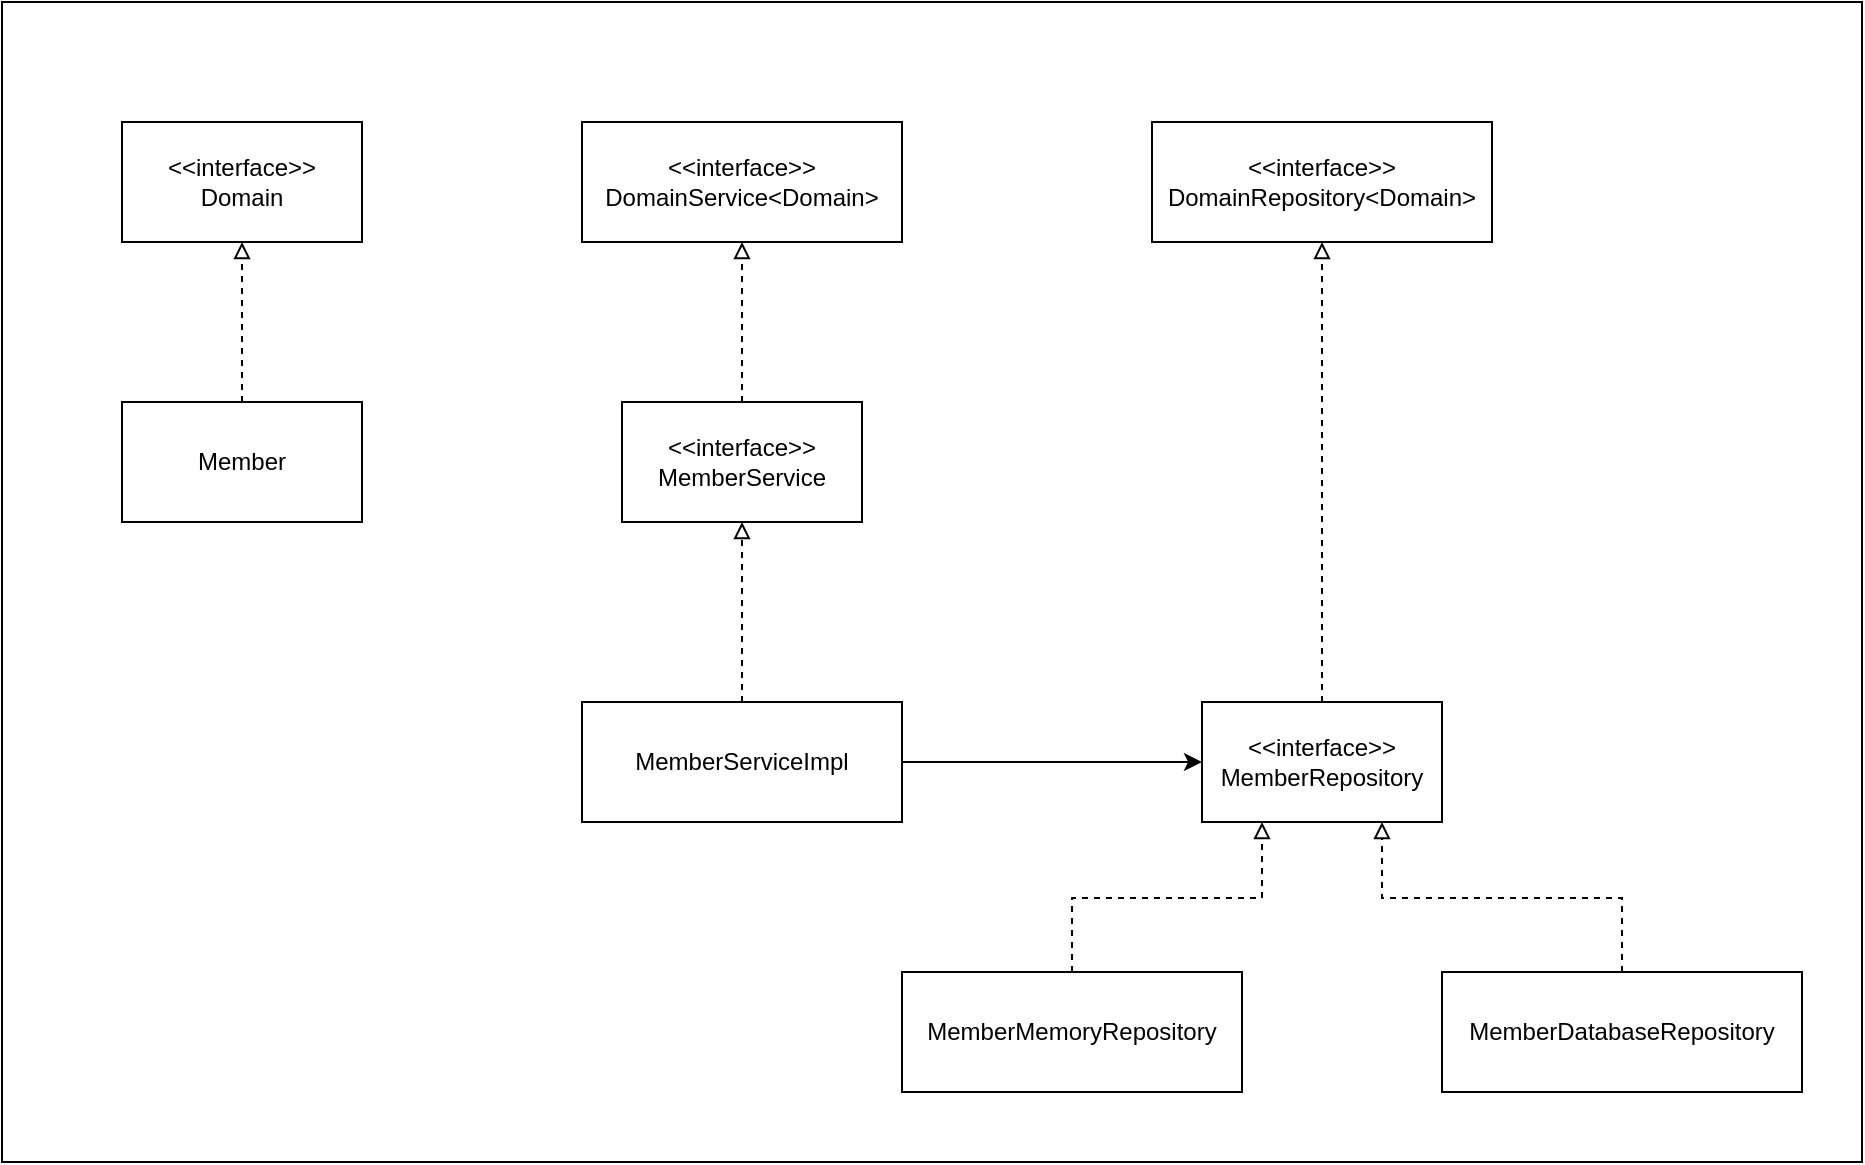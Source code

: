 <mxfile version="24.2.5" type="device" pages="2">
  <diagram name="페이지-1" id="3to6MCp-gLeeaBygG9lS">
    <mxGraphModel dx="1925" dy="820" grid="1" gridSize="10" guides="1" tooltips="1" connect="1" arrows="1" fold="1" page="1" pageScale="1" pageWidth="827" pageHeight="1169" math="0" shadow="0">
      <root>
        <mxCell id="0" />
        <mxCell id="1" parent="0" />
        <mxCell id="ymiMNob6jcrmnbXdgV_g-23" value="" style="rounded=0;whiteSpace=wrap;html=1;" parent="1" vertex="1">
          <mxGeometry x="-240" y="70" width="930" height="580" as="geometry" />
        </mxCell>
        <mxCell id="ymiMNob6jcrmnbXdgV_g-11" value="" style="edgeStyle=orthogonalEdgeStyle;rounded=0;orthogonalLoop=1;jettySize=auto;html=1;dashed=1;endArrow=block;endFill=0;" parent="1" source="ymiMNob6jcrmnbXdgV_g-1" target="ymiMNob6jcrmnbXdgV_g-6" edge="1">
          <mxGeometry relative="1" as="geometry" />
        </mxCell>
        <mxCell id="ymiMNob6jcrmnbXdgV_g-1" value="&lt;div&gt;&amp;lt;&amp;lt;interface&amp;gt;&amp;gt;&lt;/div&gt;MemberService" style="rounded=0;whiteSpace=wrap;html=1;" parent="1" vertex="1">
          <mxGeometry x="70" y="270" width="120" height="60" as="geometry" />
        </mxCell>
        <mxCell id="ymiMNob6jcrmnbXdgV_g-10" value="" style="edgeStyle=orthogonalEdgeStyle;rounded=0;orthogonalLoop=1;jettySize=auto;html=1;dashed=1;endArrow=block;endFill=0;" parent="1" source="ymiMNob6jcrmnbXdgV_g-2" target="ymiMNob6jcrmnbXdgV_g-1" edge="1">
          <mxGeometry relative="1" as="geometry" />
        </mxCell>
        <mxCell id="ymiMNob6jcrmnbXdgV_g-12" value="" style="edgeStyle=orthogonalEdgeStyle;rounded=0;orthogonalLoop=1;jettySize=auto;html=1;exitX=1;exitY=0.5;exitDx=0;exitDy=0;" parent="1" source="ymiMNob6jcrmnbXdgV_g-2" target="ymiMNob6jcrmnbXdgV_g-3" edge="1">
          <mxGeometry relative="1" as="geometry">
            <Array as="points">
              <mxPoint x="420" y="450" />
              <mxPoint x="420" y="450" />
            </Array>
          </mxGeometry>
        </mxCell>
        <mxCell id="ymiMNob6jcrmnbXdgV_g-2" value="&lt;div&gt;&lt;span style=&quot;background-color: initial;&quot;&gt;MemberServiceImpl&lt;/span&gt;&lt;br&gt;&lt;/div&gt;" style="rounded=0;whiteSpace=wrap;html=1;" parent="1" vertex="1">
          <mxGeometry x="50" y="420" width="160" height="60" as="geometry" />
        </mxCell>
        <mxCell id="ymiMNob6jcrmnbXdgV_g-13" value="" style="edgeStyle=orthogonalEdgeStyle;rounded=0;orthogonalLoop=1;jettySize=auto;html=1;dashed=1;endArrow=block;endFill=0;" parent="1" source="ymiMNob6jcrmnbXdgV_g-3" target="ymiMNob6jcrmnbXdgV_g-7" edge="1">
          <mxGeometry relative="1" as="geometry" />
        </mxCell>
        <mxCell id="ymiMNob6jcrmnbXdgV_g-3" value="&lt;div&gt;&amp;lt;&amp;lt;interface&amp;gt;&amp;gt;&lt;/div&gt;MemberRepository" style="rounded=0;whiteSpace=wrap;html=1;" parent="1" vertex="1">
          <mxGeometry x="360" y="420" width="120" height="60" as="geometry" />
        </mxCell>
        <mxCell id="ymiMNob6jcrmnbXdgV_g-18" value="" style="edgeStyle=orthogonalEdgeStyle;rounded=0;orthogonalLoop=1;jettySize=auto;html=1;dashed=1;endArrow=block;endFill=0;" parent="1" source="ymiMNob6jcrmnbXdgV_g-4" target="ymiMNob6jcrmnbXdgV_g-3" edge="1">
          <mxGeometry relative="1" as="geometry">
            <Array as="points">
              <mxPoint x="295" y="518" />
              <mxPoint x="390" y="518" />
            </Array>
          </mxGeometry>
        </mxCell>
        <mxCell id="ymiMNob6jcrmnbXdgV_g-4" value="MemberMemoryRepository" style="rounded=0;whiteSpace=wrap;html=1;" parent="1" vertex="1">
          <mxGeometry x="210" y="555" width="170" height="60" as="geometry" />
        </mxCell>
        <mxCell id="ymiMNob6jcrmnbXdgV_g-19" value="" style="edgeStyle=orthogonalEdgeStyle;rounded=0;orthogonalLoop=1;jettySize=auto;html=1;dashed=1;endArrow=block;endFill=0;" parent="1" source="ymiMNob6jcrmnbXdgV_g-5" target="ymiMNob6jcrmnbXdgV_g-3" edge="1">
          <mxGeometry relative="1" as="geometry">
            <Array as="points">
              <mxPoint x="570" y="518" />
              <mxPoint x="450" y="518" />
            </Array>
          </mxGeometry>
        </mxCell>
        <mxCell id="ymiMNob6jcrmnbXdgV_g-5" value="MemberDatabaseRepository" style="rounded=0;whiteSpace=wrap;html=1;" parent="1" vertex="1">
          <mxGeometry x="480" y="555" width="180" height="60" as="geometry" />
        </mxCell>
        <mxCell id="ymiMNob6jcrmnbXdgV_g-6" value="&lt;div&gt;&amp;lt;&amp;lt;interface&amp;gt;&amp;gt;&lt;br&gt;&lt;/div&gt;DomainService&amp;lt;Domain&amp;gt;" style="rounded=0;whiteSpace=wrap;html=1;" parent="1" vertex="1">
          <mxGeometry x="50" y="130" width="160" height="60" as="geometry" />
        </mxCell>
        <mxCell id="ymiMNob6jcrmnbXdgV_g-7" value="&lt;div&gt;&amp;lt;&amp;lt;interface&amp;gt;&amp;gt;&lt;/div&gt;DomainRepository&amp;lt;Domain&amp;gt;" style="rounded=0;whiteSpace=wrap;html=1;" parent="1" vertex="1">
          <mxGeometry x="335" y="130" width="170" height="60" as="geometry" />
        </mxCell>
        <mxCell id="ymiMNob6jcrmnbXdgV_g-26" value="&lt;div&gt;&amp;lt;&amp;lt;interface&amp;gt;&amp;gt;&lt;/div&gt;Domain" style="rounded=0;whiteSpace=wrap;html=1;" parent="1" vertex="1">
          <mxGeometry x="-180" y="130" width="120" height="60" as="geometry" />
        </mxCell>
        <mxCell id="ymiMNob6jcrmnbXdgV_g-28" value="" style="edgeStyle=orthogonalEdgeStyle;rounded=0;orthogonalLoop=1;jettySize=auto;html=1;dashed=1;endArrow=block;endFill=0;" parent="1" source="ymiMNob6jcrmnbXdgV_g-27" target="ymiMNob6jcrmnbXdgV_g-26" edge="1">
          <mxGeometry relative="1" as="geometry" />
        </mxCell>
        <mxCell id="ymiMNob6jcrmnbXdgV_g-27" value="Member&lt;div&gt;&lt;/div&gt;" style="rounded=0;whiteSpace=wrap;html=1;" parent="1" vertex="1">
          <mxGeometry x="-180" y="270" width="120" height="60" as="geometry" />
        </mxCell>
      </root>
    </mxGraphModel>
  </diagram>
  <diagram id="ERH8IiXgTn2eO3GFt9VI" name="페이지-2">
    <mxGraphModel dx="627" dy="469" grid="1" gridSize="10" guides="1" tooltips="1" connect="1" arrows="1" fold="1" page="1" pageScale="1" pageWidth="827" pageHeight="1169" math="0" shadow="0">
      <root>
        <mxCell id="0" />
        <mxCell id="1" parent="0" />
        <mxCell id="ySElQl6qRq2tDOQGTHcH-1" value="&lt;div&gt;&amp;lt;&amp;lt;interface&amp;gt;&amp;gt;&lt;/div&gt;MemberService" style="rounded=0;whiteSpace=wrap;html=1;" vertex="1" parent="1">
          <mxGeometry x="340" y="200" width="120" height="60" as="geometry" />
        </mxCell>
        <mxCell id="0q0xnpu5IIe49Ariv3Q8-4" value="" style="edgeStyle=orthogonalEdgeStyle;rounded=0;orthogonalLoop=1;jettySize=auto;html=1;" edge="1" parent="1" source="ySElQl6qRq2tDOQGTHcH-2" target="0q0xnpu5IIe49Ariv3Q8-3">
          <mxGeometry relative="1" as="geometry" />
        </mxCell>
        <mxCell id="ySElQl6qRq2tDOQGTHcH-2" value="MemberServiceImpl" style="rounded=0;whiteSpace=wrap;html=1;" vertex="1" parent="1">
          <mxGeometry x="340" y="380" width="120" height="60" as="geometry" />
        </mxCell>
        <mxCell id="ySElQl6qRq2tDOQGTHcH-3" value="" style="endArrow=block;html=1;rounded=0;exitX=0.5;exitY=0;exitDx=0;exitDy=0;entryX=0.5;entryY=1;entryDx=0;entryDy=0;dashed=1;endFill=0;" edge="1" parent="1" source="ySElQl6qRq2tDOQGTHcH-2" target="ySElQl6qRq2tDOQGTHcH-1">
          <mxGeometry width="50" height="50" relative="1" as="geometry">
            <mxPoint x="390" y="450" as="sourcePoint" />
            <mxPoint x="440" y="400" as="targetPoint" />
          </mxGeometry>
        </mxCell>
        <mxCell id="0q0xnpu5IIe49Ariv3Q8-2" value="" style="edgeStyle=orthogonalEdgeStyle;rounded=0;orthogonalLoop=1;jettySize=auto;html=1;dashed=1;" edge="1" parent="1" source="0q0xnpu5IIe49Ariv3Q8-1" target="ySElQl6qRq2tDOQGTHcH-2">
          <mxGeometry relative="1" as="geometry" />
        </mxCell>
        <mxCell id="0q0xnpu5IIe49Ariv3Q8-6" value="" style="edgeStyle=orthogonalEdgeStyle;rounded=0;orthogonalLoop=1;jettySize=auto;html=1;dashed=1;" edge="1" parent="1" source="0q0xnpu5IIe49Ariv3Q8-1" target="0q0xnpu5IIe49Ariv3Q8-5">
          <mxGeometry relative="1" as="geometry" />
        </mxCell>
        <mxCell id="0q0xnpu5IIe49Ariv3Q8-1" value="AppConfig" style="rounded=0;whiteSpace=wrap;html=1;" vertex="1" parent="1">
          <mxGeometry x="340" y="540" width="120" height="60" as="geometry" />
        </mxCell>
        <mxCell id="0q0xnpu5IIe49Ariv3Q8-3" value="MemberRepository" style="rounded=0;whiteSpace=wrap;html=1;" vertex="1" parent="1">
          <mxGeometry x="575" y="380" width="120" height="60" as="geometry" />
        </mxCell>
        <mxCell id="0q0xnpu5IIe49Ariv3Q8-7" value="" style="edgeStyle=orthogonalEdgeStyle;rounded=0;orthogonalLoop=1;jettySize=auto;html=1;dashed=1;endArrow=block;endFill=0;" edge="1" parent="1" source="0q0xnpu5IIe49Ariv3Q8-5" target="0q0xnpu5IIe49Ariv3Q8-3">
          <mxGeometry relative="1" as="geometry" />
        </mxCell>
        <mxCell id="0q0xnpu5IIe49Ariv3Q8-5" value="MemberDatabaseRepository" style="rounded=0;whiteSpace=wrap;html=1;" vertex="1" parent="1">
          <mxGeometry x="540" y="540" width="190" height="60" as="geometry" />
        </mxCell>
        <mxCell id="0q0xnpu5IIe49Ariv3Q8-8" value="생성" style="text;html=1;align=center;verticalAlign=middle;whiteSpace=wrap;rounded=0;" vertex="1" parent="1">
          <mxGeometry x="460" y="540" width="60" height="30" as="geometry" />
        </mxCell>
        <mxCell id="0q0xnpu5IIe49Ariv3Q8-9" value="생성" style="text;html=1;align=center;verticalAlign=middle;whiteSpace=wrap;rounded=0;" vertex="1" parent="1">
          <mxGeometry x="400" y="470" width="60" height="30" as="geometry" />
        </mxCell>
      </root>
    </mxGraphModel>
  </diagram>
</mxfile>
